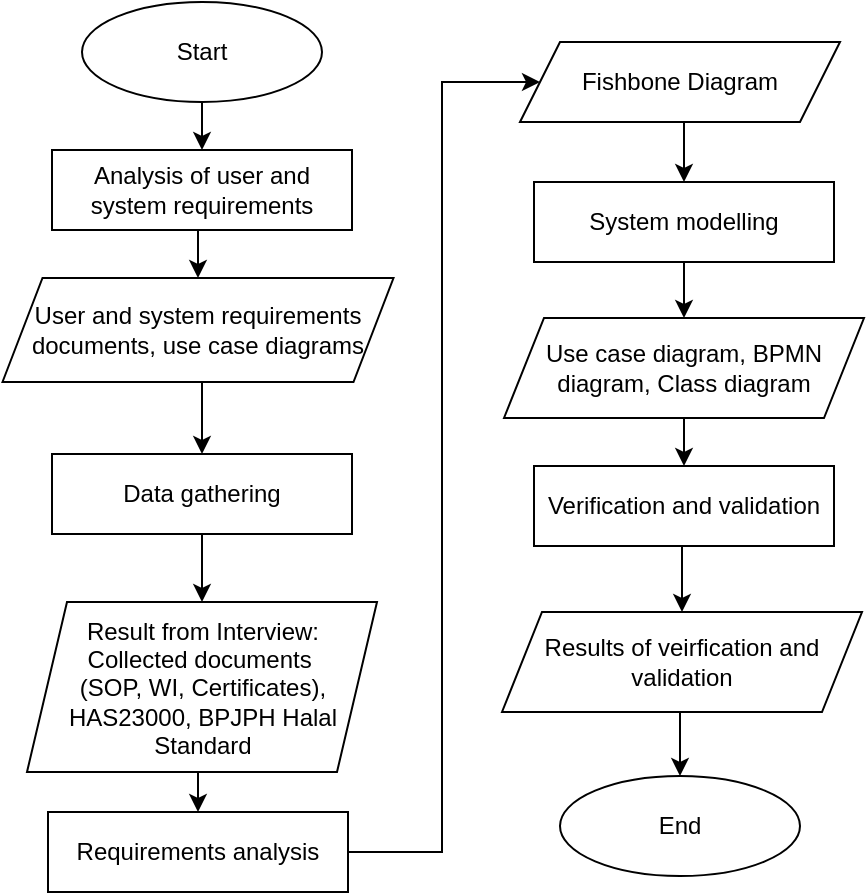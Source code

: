 <mxfile version="20.5.2" type="github">
  <diagram id="9HLhW9o5Pn7bnSsW2eLf" name="Page-1">
    <mxGraphModel dx="1038" dy="621" grid="1" gridSize="10" guides="1" tooltips="1" connect="1" arrows="1" fold="1" page="1" pageScale="1" pageWidth="850" pageHeight="1100" math="0" shadow="0">
      <root>
        <mxCell id="0" />
        <mxCell id="1" parent="0" />
        <mxCell id="QO4rlRn4ormpGyIfw06d-2" style="edgeStyle=orthogonalEdgeStyle;rounded=0;orthogonalLoop=1;jettySize=auto;html=1;exitX=0.5;exitY=1;exitDx=0;exitDy=0;entryX=0.5;entryY=0;entryDx=0;entryDy=0;" parent="1" source="5jKje8F0iwKBfb8MLztT-1" target="QO4rlRn4ormpGyIfw06d-1" edge="1">
          <mxGeometry relative="1" as="geometry" />
        </mxCell>
        <mxCell id="5jKje8F0iwKBfb8MLztT-1" value="Analysis of user and system requirements" style="rounded=0;whiteSpace=wrap;html=1;" parent="1" vertex="1">
          <mxGeometry x="215" y="204" width="150" height="40" as="geometry" />
        </mxCell>
        <mxCell id="5jKje8F0iwKBfb8MLztT-18" style="edgeStyle=orthogonalEdgeStyle;rounded=0;orthogonalLoop=1;jettySize=auto;html=1;exitX=0.5;exitY=1;exitDx=0;exitDy=0;entryX=0.5;entryY=0;entryDx=0;entryDy=0;" parent="1" source="5jKje8F0iwKBfb8MLztT-3" target="5jKje8F0iwKBfb8MLztT-1" edge="1">
          <mxGeometry relative="1" as="geometry" />
        </mxCell>
        <mxCell id="5jKje8F0iwKBfb8MLztT-3" value="Start" style="ellipse;whiteSpace=wrap;html=1;" parent="1" vertex="1">
          <mxGeometry x="230" y="130" width="120" height="50" as="geometry" />
        </mxCell>
        <mxCell id="5jKje8F0iwKBfb8MLztT-23" style="edgeStyle=orthogonalEdgeStyle;rounded=0;orthogonalLoop=1;jettySize=auto;html=1;exitX=0.5;exitY=1;exitDx=0;exitDy=0;entryX=0.5;entryY=0;entryDx=0;entryDy=0;" parent="1" source="5jKje8F0iwKBfb8MLztT-6" target="5jKje8F0iwKBfb8MLztT-11" edge="1">
          <mxGeometry relative="1" as="geometry" />
        </mxCell>
        <mxCell id="5jKje8F0iwKBfb8MLztT-6" value="&lt;div&gt;Result from Interview:&lt;/div&gt;&lt;div&gt;Collected documents&amp;nbsp;&lt;/div&gt;&lt;div&gt;(SOP, WI, Certificates),&lt;/div&gt;&lt;div&gt;HAS23000, BPJPH Halal&lt;/div&gt;&lt;div&gt;Standard&lt;/div&gt;" style="shape=parallelogram;perimeter=parallelogramPerimeter;whiteSpace=wrap;html=1;fixedSize=1;" parent="1" vertex="1">
          <mxGeometry x="202.5" y="430" width="175" height="85" as="geometry" />
        </mxCell>
        <mxCell id="5jKje8F0iwKBfb8MLztT-26" style="edgeStyle=orthogonalEdgeStyle;rounded=0;orthogonalLoop=1;jettySize=auto;html=1;exitX=0.5;exitY=1;exitDx=0;exitDy=0;entryX=0.5;entryY=0;entryDx=0;entryDy=0;" parent="1" source="5jKje8F0iwKBfb8MLztT-7" target="5jKje8F0iwKBfb8MLztT-9" edge="1">
          <mxGeometry relative="1" as="geometry" />
        </mxCell>
        <mxCell id="5jKje8F0iwKBfb8MLztT-7" value="System modelling" style="rounded=0;whiteSpace=wrap;html=1;" parent="1" vertex="1">
          <mxGeometry x="456" y="220" width="150" height="40" as="geometry" />
        </mxCell>
        <mxCell id="5jKje8F0iwKBfb8MLztT-30" style="edgeStyle=orthogonalEdgeStyle;rounded=0;orthogonalLoop=1;jettySize=auto;html=1;exitX=0.5;exitY=1;exitDx=0;exitDy=0;entryX=0.5;entryY=0;entryDx=0;entryDy=0;" parent="1" source="5jKje8F0iwKBfb8MLztT-8" target="5jKje8F0iwKBfb8MLztT-15" edge="1">
          <mxGeometry relative="1" as="geometry" />
        </mxCell>
        <mxCell id="5jKje8F0iwKBfb8MLztT-8" value="Verification and validation" style="rounded=0;whiteSpace=wrap;html=1;" parent="1" vertex="1">
          <mxGeometry x="456" y="362" width="150" height="40" as="geometry" />
        </mxCell>
        <mxCell id="5jKje8F0iwKBfb8MLztT-27" style="edgeStyle=orthogonalEdgeStyle;rounded=0;orthogonalLoop=1;jettySize=auto;html=1;exitX=0.5;exitY=1;exitDx=0;exitDy=0;" parent="1" source="5jKje8F0iwKBfb8MLztT-9" target="5jKje8F0iwKBfb8MLztT-8" edge="1">
          <mxGeometry relative="1" as="geometry" />
        </mxCell>
        <mxCell id="5jKje8F0iwKBfb8MLztT-9" value="&lt;div&gt;Use case diagram, BPMN diagram, Class diagram&lt;/div&gt;" style="shape=parallelogram;perimeter=parallelogramPerimeter;whiteSpace=wrap;html=1;fixedSize=1;" parent="1" vertex="1">
          <mxGeometry x="441" y="288" width="180" height="50" as="geometry" />
        </mxCell>
        <mxCell id="5jKje8F0iwKBfb8MLztT-24" style="edgeStyle=orthogonalEdgeStyle;rounded=0;orthogonalLoop=1;jettySize=auto;html=1;exitX=1;exitY=0.5;exitDx=0;exitDy=0;entryX=0;entryY=0.5;entryDx=0;entryDy=0;" parent="1" source="5jKje8F0iwKBfb8MLztT-11" target="5jKje8F0iwKBfb8MLztT-12" edge="1">
          <mxGeometry relative="1" as="geometry">
            <mxPoint x="410" y="160" as="targetPoint" />
            <Array as="points">
              <mxPoint x="410" y="555" />
              <mxPoint x="410" y="170" />
            </Array>
          </mxGeometry>
        </mxCell>
        <mxCell id="5jKje8F0iwKBfb8MLztT-11" value="Requirements analysis" style="rounded=0;whiteSpace=wrap;html=1;" parent="1" vertex="1">
          <mxGeometry x="213" y="535" width="150" height="40" as="geometry" />
        </mxCell>
        <mxCell id="QO4rlRn4ormpGyIfw06d-4" style="edgeStyle=orthogonalEdgeStyle;rounded=0;orthogonalLoop=1;jettySize=auto;html=1;exitX=0.5;exitY=1;exitDx=0;exitDy=0;entryX=0.5;entryY=0;entryDx=0;entryDy=0;" parent="1" source="5jKje8F0iwKBfb8MLztT-12" target="5jKje8F0iwKBfb8MLztT-7" edge="1">
          <mxGeometry relative="1" as="geometry" />
        </mxCell>
        <mxCell id="5jKje8F0iwKBfb8MLztT-12" value="&lt;div&gt;Fishbone Diagram&lt;/div&gt;" style="shape=parallelogram;perimeter=parallelogramPerimeter;whiteSpace=wrap;html=1;fixedSize=1;" parent="1" vertex="1">
          <mxGeometry x="449" y="150" width="160" height="40" as="geometry" />
        </mxCell>
        <mxCell id="5jKje8F0iwKBfb8MLztT-31" style="edgeStyle=orthogonalEdgeStyle;rounded=0;orthogonalLoop=1;jettySize=auto;html=1;exitX=0.5;exitY=1;exitDx=0;exitDy=0;entryX=0.5;entryY=0;entryDx=0;entryDy=0;" parent="1" source="5jKje8F0iwKBfb8MLztT-15" target="5jKje8F0iwKBfb8MLztT-16" edge="1">
          <mxGeometry relative="1" as="geometry" />
        </mxCell>
        <mxCell id="5jKje8F0iwKBfb8MLztT-15" value="Results of veirfication and validation" style="shape=parallelogram;perimeter=parallelogramPerimeter;whiteSpace=wrap;html=1;fixedSize=1;" parent="1" vertex="1">
          <mxGeometry x="440" y="435" width="180" height="50" as="geometry" />
        </mxCell>
        <mxCell id="5jKje8F0iwKBfb8MLztT-16" value="End" style="ellipse;whiteSpace=wrap;html=1;" parent="1" vertex="1">
          <mxGeometry x="469" y="517" width="120" height="50" as="geometry" />
        </mxCell>
        <mxCell id="QO4rlRn4ormpGyIfw06d-7" style="edgeStyle=orthogonalEdgeStyle;rounded=0;orthogonalLoop=1;jettySize=auto;html=1;exitX=0.5;exitY=1;exitDx=0;exitDy=0;entryX=0.5;entryY=0;entryDx=0;entryDy=0;" parent="1" source="5jKje8F0iwKBfb8MLztT-20" target="5jKje8F0iwKBfb8MLztT-6" edge="1">
          <mxGeometry relative="1" as="geometry" />
        </mxCell>
        <mxCell id="5jKje8F0iwKBfb8MLztT-20" value="Data gathering" style="rounded=0;whiteSpace=wrap;html=1;" parent="1" vertex="1">
          <mxGeometry x="215" y="356" width="150" height="40" as="geometry" />
        </mxCell>
        <mxCell id="QO4rlRn4ormpGyIfw06d-3" style="edgeStyle=orthogonalEdgeStyle;rounded=0;orthogonalLoop=1;jettySize=auto;html=1;exitX=0.5;exitY=1;exitDx=0;exitDy=0;entryX=0.5;entryY=0;entryDx=0;entryDy=0;" parent="1" source="QO4rlRn4ormpGyIfw06d-1" target="5jKje8F0iwKBfb8MLztT-20" edge="1">
          <mxGeometry relative="1" as="geometry" />
        </mxCell>
        <mxCell id="QO4rlRn4ormpGyIfw06d-1" value="User and system requirements documents, use case diagrams" style="shape=parallelogram;perimeter=parallelogramPerimeter;whiteSpace=wrap;html=1;fixedSize=1;" parent="1" vertex="1">
          <mxGeometry x="190.25" y="268" width="195.5" height="52" as="geometry" />
        </mxCell>
      </root>
    </mxGraphModel>
  </diagram>
</mxfile>
